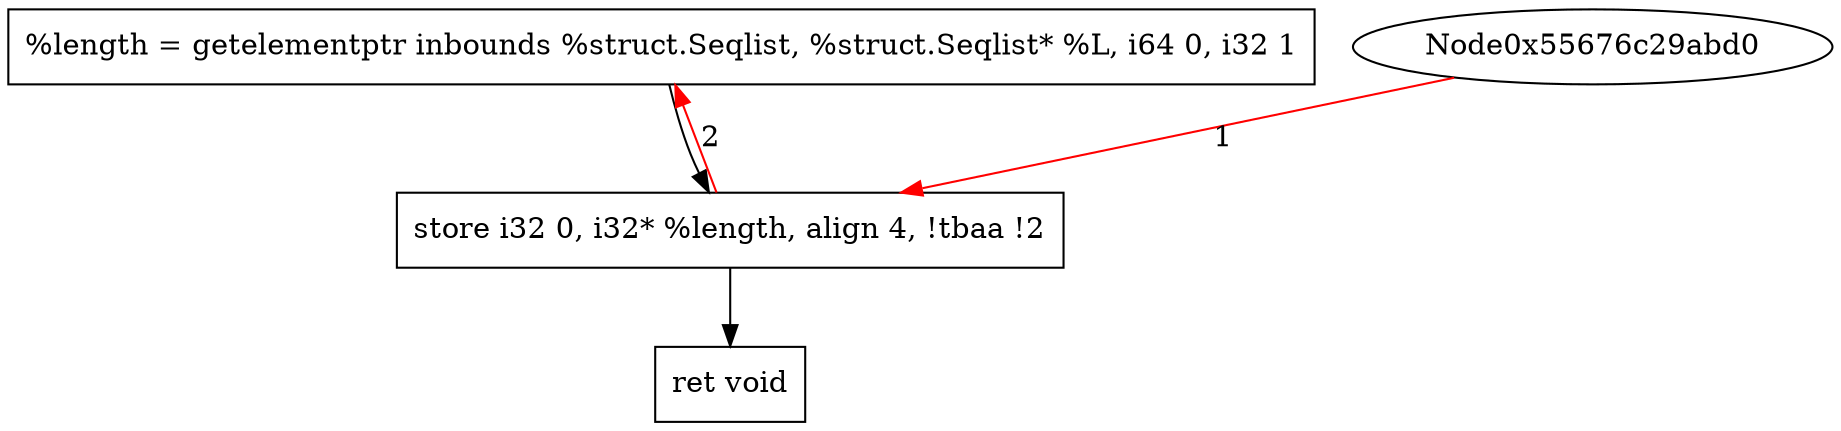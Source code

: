 digraph "CDFG for'Initlist' function" {
	Node0x55676c2a23e8[shape=record, label="  %length = getelementptr inbounds %struct.Seqlist, %struct.Seqlist* %L, i64 0, i32 1"]
	Node0x55676c2a2470[shape=record, label="  store i32 0, i32* %length, align 4, !tbaa !2"]
	Node0x55676c2a24c0[shape=record, label="  ret void"]
	Node0x55676c2a23e8 -> Node0x55676c2a2470
	Node0x55676c2a2470 -> Node0x55676c2a24c0
edge [color=red]
	Node0x55676c29abd0 -> Node0x55676c2a2470[label="1"]
	Node0x55676c2a2470 -> Node0x55676c2a23e8[label="2"]
}
